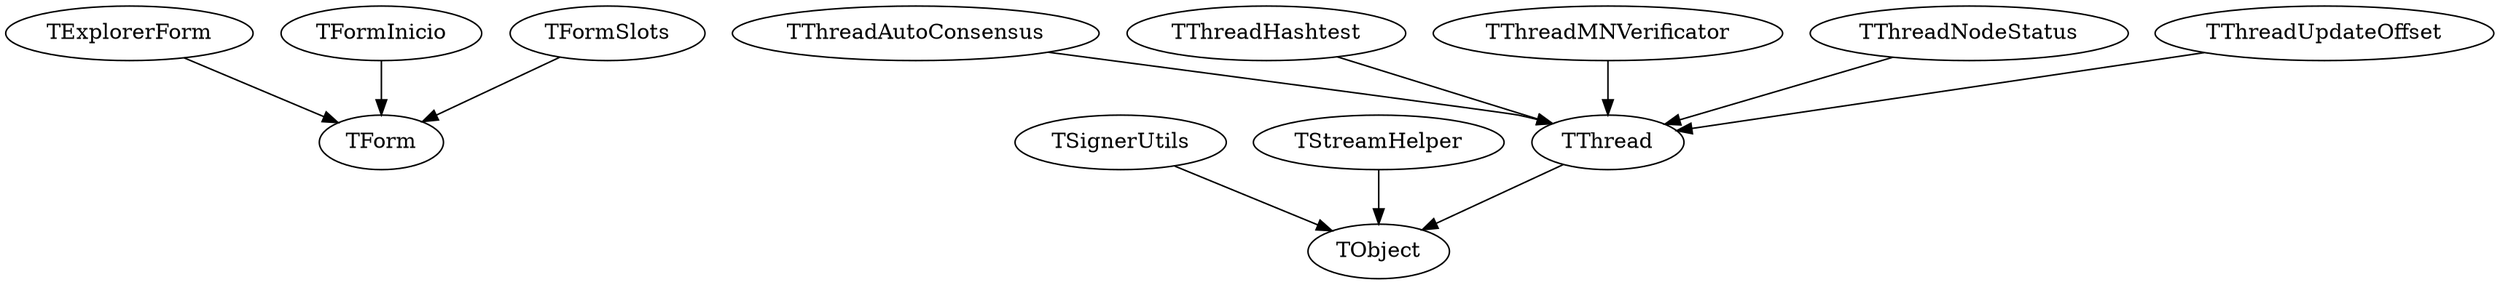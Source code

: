 digraph Classes {
  "TExplorerForm" -> "TForm"
  "TExplorerForm" [href="FormExplore.TExplorerForm.html"]
  "TFormInicio" -> "TForm"
  "TFormInicio" [href="mpGUI.TFormInicio.html"]
  "TFormSlots" -> "TForm"
  "TFormSlots" [href="mpGUI.TFormSlots.html"]
  "TSignerUtils" -> "TObject"
  "TSignerUtils" [href="mpSignerUtils.TSignerUtils.html"]
  "TStreamHelper" -> "TObject"
  "TStreamHelper" [href="nosogeneral.TStreamHelper.html"]
  "TThread" -> "TObject"
  "TThreadAutoConsensus" -> "TThread"
  "TThreadAutoConsensus" [href="nosoconsensus.TThreadAutoConsensus.html"]
  "TThreadHashtest" -> "TThread"
  "TThreadHashtest" [href="mpSysCheck.TThreadHashtest.html"]
  "TThreadMNVerificator" -> "TThread"
  "TThreadMNVerificator" [href="nosomasternodes.TThreadMNVerificator.html"]
  "TThreadNodeStatus" -> "TThread"
  "TThreadNodeStatus" [href="nosoconsensus.TThreadNodeStatus.html"]
  "TThreadUpdateOffset" -> "TThread"
  "TThreadUpdateOffset" [href="NosoTime.TThreadUpdateOffset.html"]
}
